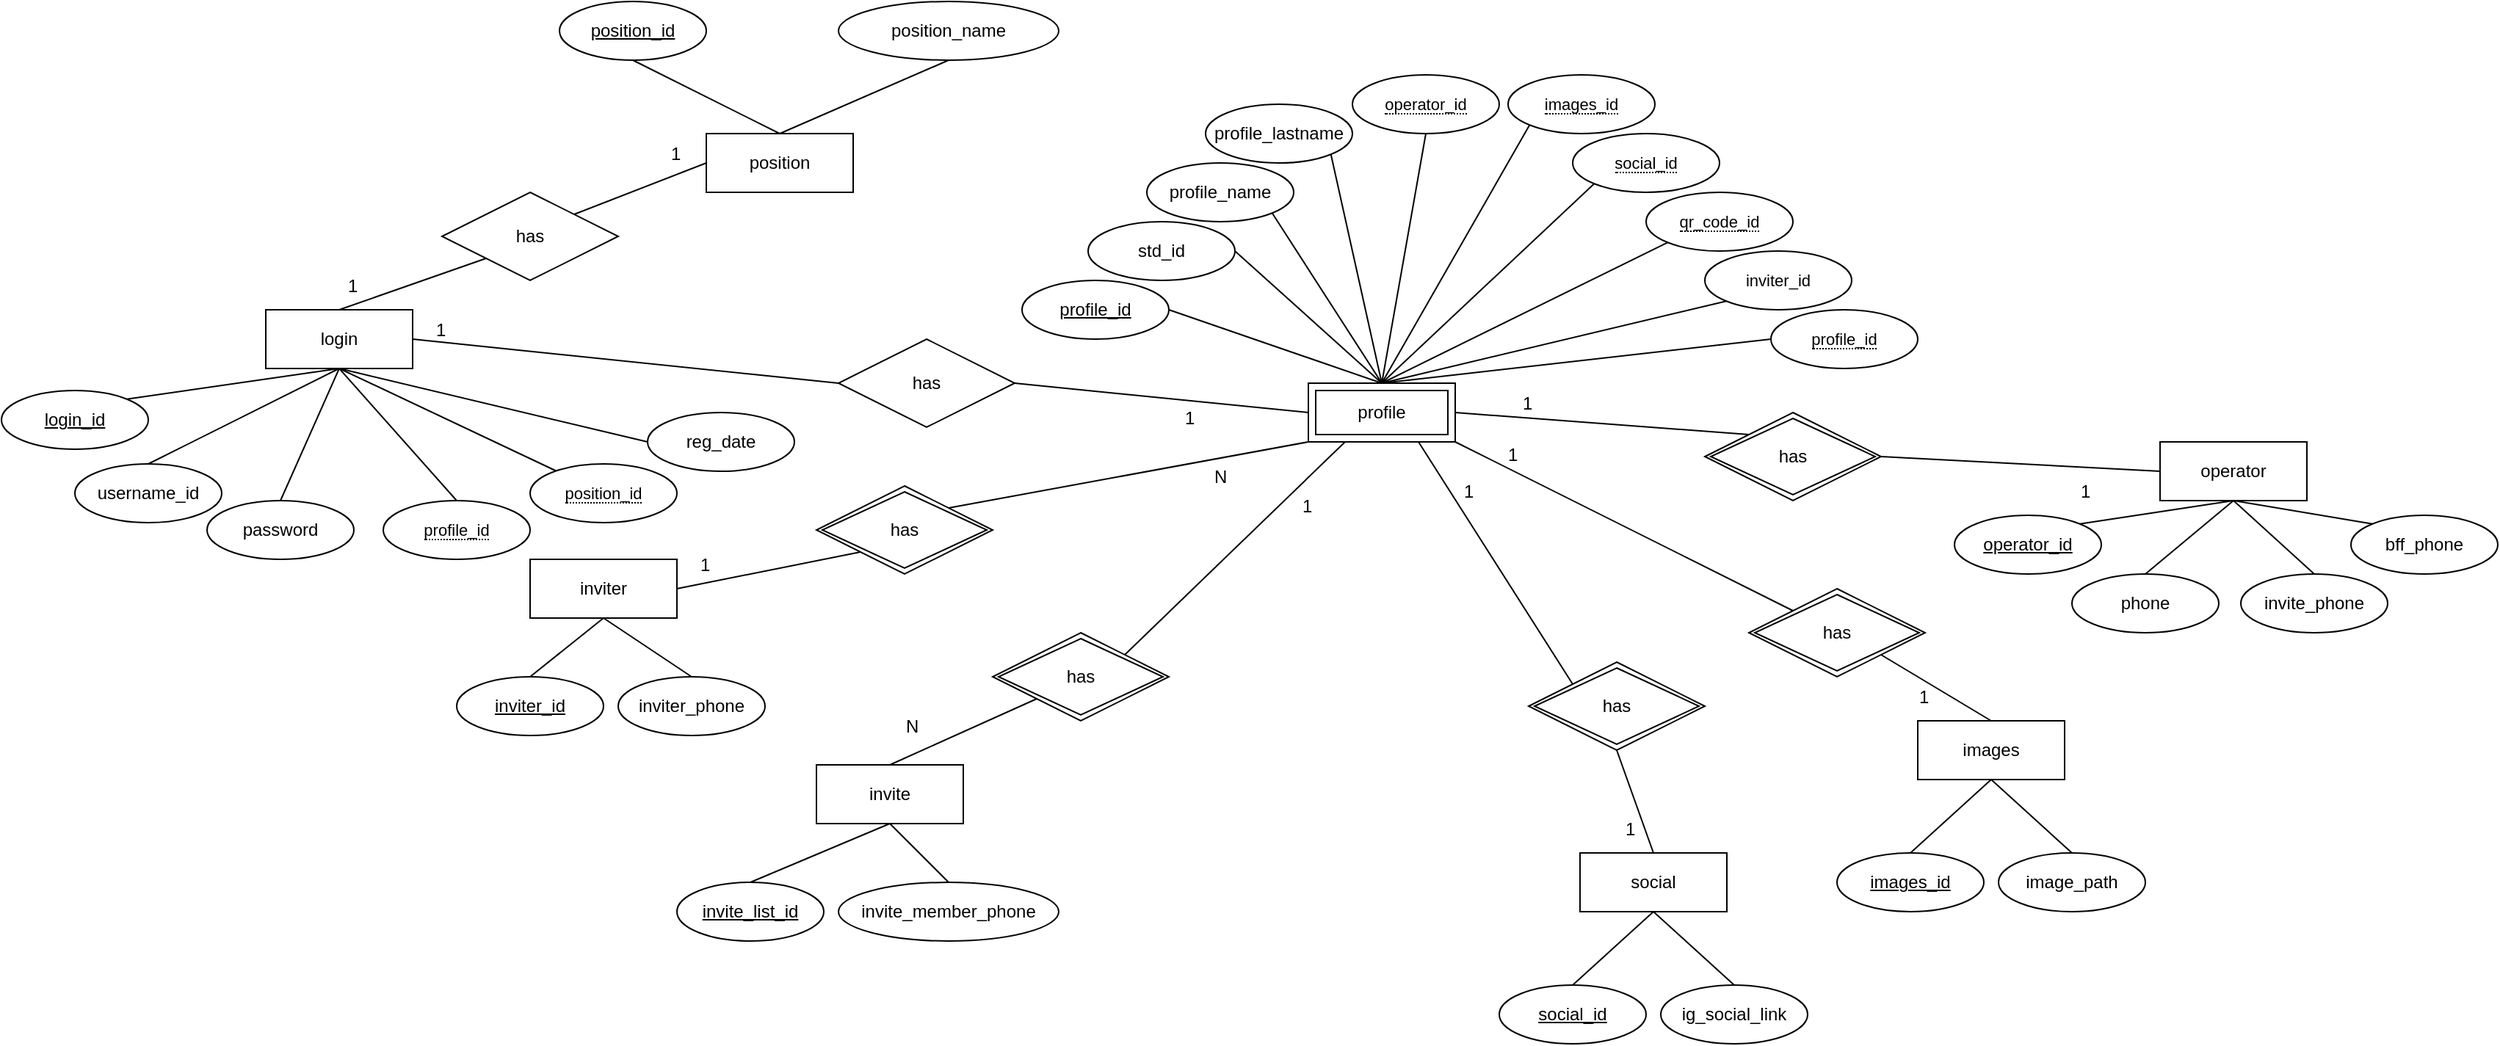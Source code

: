 <mxfile version="20.2.3" type="device"><diagram id="R2lEEEUBdFMjLlhIrx00" name="Page-1"><mxGraphModel dx="2774" dy="1344" grid="1" gridSize="10" guides="1" tooltips="1" connect="1" arrows="1" fold="1" page="1" pageScale="1" pageWidth="850" pageHeight="1100" math="0" shadow="0" extFonts="Permanent Marker^https://fonts.googleapis.com/css?family=Permanent+Marker"><root><mxCell id="0"/><mxCell id="1" parent="0"/><mxCell id="F7d2300VwOSCSsmqSVkh-112" style="edgeStyle=none;shape=connector;rounded=0;orthogonalLoop=1;jettySize=auto;html=1;exitX=0.5;exitY=0;exitDx=0;exitDy=0;entryX=1;entryY=1;entryDx=0;entryDy=0;labelBackgroundColor=default;fontFamily=Helvetica;fontSize=11;fontColor=default;startArrow=none;startFill=0;endArrow=none;endFill=0;strokeColor=default;" parent="1" source="F7d2300VwOSCSsmqSVkh-2" target="F7d2300VwOSCSsmqSVkh-100" edge="1"><mxGeometry relative="1" as="geometry"/></mxCell><mxCell id="F7d2300VwOSCSsmqSVkh-2" value="profile" style="shape=ext;margin=3;double=1;whiteSpace=wrap;html=1;align=center;" parent="1" vertex="1"><mxGeometry x="810" y="310" width="100" height="40" as="geometry"/></mxCell><mxCell id="F7d2300VwOSCSsmqSVkh-3" value="login" style="whiteSpace=wrap;html=1;align=center;" parent="1" vertex="1"><mxGeometry x="100" y="260" width="100" height="40" as="geometry"/></mxCell><mxCell id="F7d2300VwOSCSsmqSVkh-4" value="operator" style="whiteSpace=wrap;html=1;align=center;" parent="1" vertex="1"><mxGeometry x="1390" y="350" width="100" height="40" as="geometry"/></mxCell><mxCell id="F7d2300VwOSCSsmqSVkh-56" style="edgeStyle=none;shape=connector;rounded=0;orthogonalLoop=1;jettySize=auto;html=1;exitX=0.5;exitY=1;exitDx=0;exitDy=0;entryX=0.5;entryY=0;entryDx=0;entryDy=0;labelBackgroundColor=default;fontFamily=Helvetica;fontSize=11;fontColor=default;startArrow=none;startFill=0;endArrow=none;endFill=0;strokeColor=default;" parent="1" source="F7d2300VwOSCSsmqSVkh-5" target="F7d2300VwOSCSsmqSVkh-54" edge="1"><mxGeometry relative="1" as="geometry"/></mxCell><mxCell id="F7d2300VwOSCSsmqSVkh-57" style="edgeStyle=none;shape=connector;rounded=0;orthogonalLoop=1;jettySize=auto;html=1;exitX=0.5;exitY=1;exitDx=0;exitDy=0;entryX=0.5;entryY=0;entryDx=0;entryDy=0;labelBackgroundColor=default;fontFamily=Helvetica;fontSize=11;fontColor=default;startArrow=none;startFill=0;endArrow=none;endFill=0;strokeColor=default;" parent="1" source="F7d2300VwOSCSsmqSVkh-5" target="F7d2300VwOSCSsmqSVkh-55" edge="1"><mxGeometry relative="1" as="geometry"/></mxCell><mxCell id="F7d2300VwOSCSsmqSVkh-5" value="images" style="whiteSpace=wrap;html=1;align=center;" parent="1" vertex="1"><mxGeometry x="1225" y="540" width="100" height="40" as="geometry"/></mxCell><mxCell id="F7d2300VwOSCSsmqSVkh-52" style="edgeStyle=none;shape=connector;rounded=0;orthogonalLoop=1;jettySize=auto;html=1;exitX=0.5;exitY=1;exitDx=0;exitDy=0;entryX=0.5;entryY=0;entryDx=0;entryDy=0;labelBackgroundColor=default;fontFamily=Helvetica;fontSize=11;fontColor=default;startArrow=none;startFill=0;endArrow=none;endFill=0;strokeColor=default;" parent="1" source="F7d2300VwOSCSsmqSVkh-6" target="F7d2300VwOSCSsmqSVkh-50" edge="1"><mxGeometry relative="1" as="geometry"/></mxCell><mxCell id="F7d2300VwOSCSsmqSVkh-53" style="edgeStyle=none;shape=connector;rounded=0;orthogonalLoop=1;jettySize=auto;html=1;exitX=0.5;exitY=1;exitDx=0;exitDy=0;entryX=0.5;entryY=0;entryDx=0;entryDy=0;labelBackgroundColor=default;fontFamily=Helvetica;fontSize=11;fontColor=default;startArrow=none;startFill=0;endArrow=none;endFill=0;strokeColor=default;" parent="1" source="F7d2300VwOSCSsmqSVkh-6" target="F7d2300VwOSCSsmqSVkh-51" edge="1"><mxGeometry relative="1" as="geometry"/></mxCell><mxCell id="F7d2300VwOSCSsmqSVkh-6" value="social" style="whiteSpace=wrap;html=1;align=center;" parent="1" vertex="1"><mxGeometry x="995" y="630" width="100" height="40" as="geometry"/></mxCell><mxCell id="F7d2300VwOSCSsmqSVkh-44" style="edgeStyle=none;shape=connector;rounded=0;orthogonalLoop=1;jettySize=auto;html=1;exitX=0.5;exitY=1;exitDx=0;exitDy=0;entryX=0.5;entryY=0;entryDx=0;entryDy=0;labelBackgroundColor=default;fontFamily=Helvetica;fontSize=11;fontColor=default;startArrow=none;startFill=0;endArrow=none;endFill=0;strokeColor=default;" parent="1" source="F7d2300VwOSCSsmqSVkh-8" target="F7d2300VwOSCSsmqSVkh-37" edge="1"><mxGeometry relative="1" as="geometry"/></mxCell><mxCell id="F7d2300VwOSCSsmqSVkh-45" style="edgeStyle=none;shape=connector;rounded=0;orthogonalLoop=1;jettySize=auto;html=1;exitX=0.5;exitY=1;exitDx=0;exitDy=0;entryX=0.5;entryY=0;entryDx=0;entryDy=0;labelBackgroundColor=default;fontFamily=Helvetica;fontSize=11;fontColor=default;startArrow=none;startFill=0;endArrow=none;endFill=0;strokeColor=default;" parent="1" source="F7d2300VwOSCSsmqSVkh-8" target="F7d2300VwOSCSsmqSVkh-38" edge="1"><mxGeometry relative="1" as="geometry"/></mxCell><mxCell id="F7d2300VwOSCSsmqSVkh-8" value="invite" style="whiteSpace=wrap;html=1;align=center;" parent="1" vertex="1"><mxGeometry x="475" y="570" width="100" height="40" as="geometry"/></mxCell><mxCell id="F7d2300VwOSCSsmqSVkh-39" style="edgeStyle=none;rounded=0;orthogonalLoop=1;jettySize=auto;html=1;exitX=0.5;exitY=1;exitDx=0;exitDy=0;entryX=0.5;entryY=0;entryDx=0;entryDy=0;startArrow=none;startFill=0;endArrow=none;endFill=0;" parent="1" source="F7d2300VwOSCSsmqSVkh-9" target="F7d2300VwOSCSsmqSVkh-35" edge="1"><mxGeometry relative="1" as="geometry"/></mxCell><mxCell id="F7d2300VwOSCSsmqSVkh-40" style="edgeStyle=none;shape=connector;rounded=0;orthogonalLoop=1;jettySize=auto;html=1;exitX=0.5;exitY=1;exitDx=0;exitDy=0;entryX=0.5;entryY=0;entryDx=0;entryDy=0;labelBackgroundColor=default;fontFamily=Helvetica;fontSize=11;fontColor=default;startArrow=none;startFill=0;endArrow=none;endFill=0;strokeColor=default;" parent="1" source="F7d2300VwOSCSsmqSVkh-9" target="F7d2300VwOSCSsmqSVkh-36" edge="1"><mxGeometry relative="1" as="geometry"/></mxCell><mxCell id="F7d2300VwOSCSsmqSVkh-9" value="inviter" style="whiteSpace=wrap;html=1;align=center;" parent="1" vertex="1"><mxGeometry x="280" y="430" width="100" height="40" as="geometry"/></mxCell><mxCell id="F7d2300VwOSCSsmqSVkh-69" style="edgeStyle=none;shape=connector;rounded=0;orthogonalLoop=1;jettySize=auto;html=1;exitX=0;exitY=0;exitDx=0;exitDy=0;entryX=0.75;entryY=1;entryDx=0;entryDy=0;labelBackgroundColor=default;fontFamily=Helvetica;fontSize=11;fontColor=default;startArrow=none;startFill=0;endArrow=none;endFill=0;strokeColor=default;" parent="1" source="F7d2300VwOSCSsmqSVkh-10" target="F7d2300VwOSCSsmqSVkh-2" edge="1"><mxGeometry relative="1" as="geometry"/></mxCell><mxCell id="F7d2300VwOSCSsmqSVkh-76" style="edgeStyle=none;shape=connector;rounded=0;orthogonalLoop=1;jettySize=auto;html=1;exitX=0.5;exitY=1;exitDx=0;exitDy=0;entryX=0.5;entryY=0;entryDx=0;entryDy=0;labelBackgroundColor=default;fontFamily=Helvetica;fontSize=11;fontColor=default;startArrow=none;startFill=0;endArrow=none;endFill=0;strokeColor=default;" parent="1" source="F7d2300VwOSCSsmqSVkh-10" target="F7d2300VwOSCSsmqSVkh-6" edge="1"><mxGeometry relative="1" as="geometry"/></mxCell><mxCell id="F7d2300VwOSCSsmqSVkh-10" value="has" style="shape=rhombus;double=1;perimeter=rhombusPerimeter;whiteSpace=wrap;html=1;align=center;" parent="1" vertex="1"><mxGeometry x="960" y="500" width="120" height="60" as="geometry"/></mxCell><mxCell id="F7d2300VwOSCSsmqSVkh-11" value="has" style="shape=rhombus;perimeter=rhombusPerimeter;whiteSpace=wrap;html=1;align=center;" parent="1" vertex="1"><mxGeometry x="490" y="280" width="120" height="60" as="geometry"/></mxCell><mxCell id="F7d2300VwOSCSsmqSVkh-15" value="" style="endArrow=none;html=1;rounded=0;exitX=1;exitY=0.5;exitDx=0;exitDy=0;entryX=0;entryY=0.5;entryDx=0;entryDy=0;" parent="1" source="F7d2300VwOSCSsmqSVkh-3" target="F7d2300VwOSCSsmqSVkh-11" edge="1"><mxGeometry relative="1" as="geometry"><mxPoint x="410" y="350" as="sourcePoint"/><mxPoint x="570" y="350" as="targetPoint"/></mxGeometry></mxCell><mxCell id="F7d2300VwOSCSsmqSVkh-16" value="" style="endArrow=none;html=1;rounded=0;exitX=1;exitY=0.5;exitDx=0;exitDy=0;entryX=0;entryY=0.5;entryDx=0;entryDy=0;" parent="1" source="F7d2300VwOSCSsmqSVkh-11" target="F7d2300VwOSCSsmqSVkh-2" edge="1"><mxGeometry relative="1" as="geometry"><mxPoint x="150" y="380" as="sourcePoint"/><mxPoint x="230" y="380" as="targetPoint"/></mxGeometry></mxCell><mxCell id="F7d2300VwOSCSsmqSVkh-71" style="edgeStyle=none;shape=connector;rounded=0;orthogonalLoop=1;jettySize=auto;html=1;exitX=0;exitY=0;exitDx=0;exitDy=0;labelBackgroundColor=default;fontFamily=Helvetica;fontSize=11;fontColor=default;startArrow=none;startFill=0;endArrow=none;endFill=0;strokeColor=default;" parent="1" source="F7d2300VwOSCSsmqSVkh-20" edge="1"><mxGeometry relative="1" as="geometry"><mxPoint x="910" y="330" as="targetPoint"/></mxGeometry></mxCell><mxCell id="F7d2300VwOSCSsmqSVkh-78" style="edgeStyle=none;shape=connector;rounded=0;orthogonalLoop=1;jettySize=auto;html=1;exitX=1;exitY=0.5;exitDx=0;exitDy=0;entryX=0;entryY=0.5;entryDx=0;entryDy=0;labelBackgroundColor=default;fontFamily=Helvetica;fontSize=11;fontColor=default;startArrow=none;startFill=0;endArrow=none;endFill=0;strokeColor=default;" parent="1" source="F7d2300VwOSCSsmqSVkh-20" target="F7d2300VwOSCSsmqSVkh-4" edge="1"><mxGeometry relative="1" as="geometry"/></mxCell><mxCell id="F7d2300VwOSCSsmqSVkh-20" value="has" style="shape=rhombus;double=1;perimeter=rhombusPerimeter;whiteSpace=wrap;html=1;align=center;" parent="1" vertex="1"><mxGeometry x="1080" y="330" width="120" height="60" as="geometry"/></mxCell><mxCell id="F7d2300VwOSCSsmqSVkh-66" style="edgeStyle=none;shape=connector;rounded=0;orthogonalLoop=1;jettySize=auto;html=1;exitX=1;exitY=0;exitDx=0;exitDy=0;entryX=0;entryY=1;entryDx=0;entryDy=0;labelBackgroundColor=default;fontFamily=Helvetica;fontSize=11;fontColor=default;startArrow=none;startFill=0;endArrow=none;endFill=0;strokeColor=default;" parent="1" source="F7d2300VwOSCSsmqSVkh-26" target="F7d2300VwOSCSsmqSVkh-2" edge="1"><mxGeometry relative="1" as="geometry"/></mxCell><mxCell id="F7d2300VwOSCSsmqSVkh-73" style="edgeStyle=none;shape=connector;rounded=0;orthogonalLoop=1;jettySize=auto;html=1;exitX=0;exitY=1;exitDx=0;exitDy=0;entryX=1;entryY=0.5;entryDx=0;entryDy=0;labelBackgroundColor=default;fontFamily=Helvetica;fontSize=11;fontColor=default;startArrow=none;startFill=0;endArrow=none;endFill=0;strokeColor=default;" parent="1" source="F7d2300VwOSCSsmqSVkh-26" target="F7d2300VwOSCSsmqSVkh-9" edge="1"><mxGeometry relative="1" as="geometry"/></mxCell><mxCell id="F7d2300VwOSCSsmqSVkh-26" value="has" style="shape=rhombus;double=1;perimeter=rhombusPerimeter;whiteSpace=wrap;html=1;align=center;" parent="1" vertex="1"><mxGeometry x="475" y="380" width="120" height="60" as="geometry"/></mxCell><mxCell id="F7d2300VwOSCSsmqSVkh-70" style="edgeStyle=none;shape=connector;rounded=0;orthogonalLoop=1;jettySize=auto;html=1;exitX=0;exitY=0;exitDx=0;exitDy=0;entryX=1;entryY=1;entryDx=0;entryDy=0;labelBackgroundColor=default;fontFamily=Helvetica;fontSize=11;fontColor=default;startArrow=none;startFill=0;endArrow=none;endFill=0;strokeColor=default;" parent="1" source="F7d2300VwOSCSsmqSVkh-29" target="F7d2300VwOSCSsmqSVkh-2" edge="1"><mxGeometry relative="1" as="geometry"/></mxCell><mxCell id="F7d2300VwOSCSsmqSVkh-77" style="edgeStyle=none;shape=connector;rounded=0;orthogonalLoop=1;jettySize=auto;html=1;exitX=1;exitY=1;exitDx=0;exitDy=0;entryX=0.5;entryY=0;entryDx=0;entryDy=0;labelBackgroundColor=default;fontFamily=Helvetica;fontSize=11;fontColor=default;startArrow=none;startFill=0;endArrow=none;endFill=0;strokeColor=default;" parent="1" source="F7d2300VwOSCSsmqSVkh-29" target="F7d2300VwOSCSsmqSVkh-5" edge="1"><mxGeometry relative="1" as="geometry"/></mxCell><mxCell id="F7d2300VwOSCSsmqSVkh-29" value="has" style="shape=rhombus;double=1;perimeter=rhombusPerimeter;whiteSpace=wrap;html=1;align=center;" parent="1" vertex="1"><mxGeometry x="1110" y="450" width="120" height="60" as="geometry"/></mxCell><mxCell id="F7d2300VwOSCSsmqSVkh-67" style="edgeStyle=none;shape=connector;rounded=0;orthogonalLoop=1;jettySize=auto;html=1;exitX=1;exitY=0;exitDx=0;exitDy=0;entryX=0.25;entryY=1;entryDx=0;entryDy=0;labelBackgroundColor=default;fontFamily=Helvetica;fontSize=11;fontColor=default;startArrow=none;startFill=0;endArrow=none;endFill=0;strokeColor=default;" parent="1" source="F7d2300VwOSCSsmqSVkh-32" target="F7d2300VwOSCSsmqSVkh-2" edge="1"><mxGeometry relative="1" as="geometry"/></mxCell><mxCell id="F7d2300VwOSCSsmqSVkh-74" style="edgeStyle=none;shape=connector;rounded=0;orthogonalLoop=1;jettySize=auto;html=1;exitX=0;exitY=1;exitDx=0;exitDy=0;entryX=0.5;entryY=0;entryDx=0;entryDy=0;labelBackgroundColor=default;fontFamily=Helvetica;fontSize=11;fontColor=default;startArrow=none;startFill=0;endArrow=none;endFill=0;strokeColor=default;" parent="1" source="F7d2300VwOSCSsmqSVkh-32" target="F7d2300VwOSCSsmqSVkh-8" edge="1"><mxGeometry relative="1" as="geometry"/></mxCell><mxCell id="F7d2300VwOSCSsmqSVkh-32" value="has" style="shape=rhombus;double=1;perimeter=rhombusPerimeter;whiteSpace=wrap;html=1;align=center;" parent="1" vertex="1"><mxGeometry x="595" y="480" width="120" height="60" as="geometry"/></mxCell><mxCell id="F7d2300VwOSCSsmqSVkh-35" value="inviter_id" style="ellipse;whiteSpace=wrap;html=1;align=center;fontStyle=4;" parent="1" vertex="1"><mxGeometry x="230" y="510" width="100" height="40" as="geometry"/></mxCell><mxCell id="F7d2300VwOSCSsmqSVkh-36" value="inviter_phone" style="ellipse;whiteSpace=wrap;html=1;align=center;" parent="1" vertex="1"><mxGeometry x="340" y="510" width="100" height="40" as="geometry"/></mxCell><mxCell id="F7d2300VwOSCSsmqSVkh-37" value="invite_list_id" style="ellipse;whiteSpace=wrap;html=1;align=center;fontStyle=4;" parent="1" vertex="1"><mxGeometry x="380" y="650" width="100" height="40" as="geometry"/></mxCell><mxCell id="F7d2300VwOSCSsmqSVkh-38" value="invite_member_phone" style="ellipse;whiteSpace=wrap;html=1;align=center;" parent="1" vertex="1"><mxGeometry x="490" y="650" width="150" height="40" as="geometry"/></mxCell><mxCell id="F7d2300VwOSCSsmqSVkh-50" value="social_id" style="ellipse;whiteSpace=wrap;html=1;align=center;fontStyle=4;" parent="1" vertex="1"><mxGeometry x="940" y="720" width="100" height="40" as="geometry"/></mxCell><mxCell id="F7d2300VwOSCSsmqSVkh-51" value="ig_social_link" style="ellipse;whiteSpace=wrap;html=1;align=center;" parent="1" vertex="1"><mxGeometry x="1050" y="720" width="100" height="40" as="geometry"/></mxCell><mxCell id="F7d2300VwOSCSsmqSVkh-54" value="images_id" style="ellipse;whiteSpace=wrap;html=1;align=center;fontStyle=4;" parent="1" vertex="1"><mxGeometry x="1170" y="630" width="100" height="40" as="geometry"/></mxCell><mxCell id="F7d2300VwOSCSsmqSVkh-55" value="image_path" style="ellipse;whiteSpace=wrap;html=1;align=center;" parent="1" vertex="1"><mxGeometry x="1280" y="630" width="100" height="40" as="geometry"/></mxCell><mxCell id="F7d2300VwOSCSsmqSVkh-62" style="edgeStyle=none;shape=connector;rounded=0;orthogonalLoop=1;jettySize=auto;html=1;exitX=1;exitY=0;exitDx=0;exitDy=0;entryX=0.5;entryY=1;entryDx=0;entryDy=0;labelBackgroundColor=default;fontFamily=Helvetica;fontSize=11;fontColor=default;startArrow=none;startFill=0;endArrow=none;endFill=0;strokeColor=default;" parent="1" source="F7d2300VwOSCSsmqSVkh-58" target="F7d2300VwOSCSsmqSVkh-4" edge="1"><mxGeometry relative="1" as="geometry"/></mxCell><mxCell id="F7d2300VwOSCSsmqSVkh-58" value="operator_id" style="ellipse;whiteSpace=wrap;html=1;align=center;fontStyle=4;" parent="1" vertex="1"><mxGeometry x="1250" y="400" width="100" height="40" as="geometry"/></mxCell><mxCell id="F7d2300VwOSCSsmqSVkh-63" style="edgeStyle=none;shape=connector;rounded=0;orthogonalLoop=1;jettySize=auto;html=1;exitX=0.5;exitY=0;exitDx=0;exitDy=0;labelBackgroundColor=default;fontFamily=Helvetica;fontSize=11;fontColor=default;startArrow=none;startFill=0;endArrow=none;endFill=0;strokeColor=default;" parent="1" source="F7d2300VwOSCSsmqSVkh-59" edge="1"><mxGeometry relative="1" as="geometry"><mxPoint x="1440" y="390" as="targetPoint"/></mxGeometry></mxCell><mxCell id="F7d2300VwOSCSsmqSVkh-59" value="phone" style="ellipse;whiteSpace=wrap;html=1;align=center;" parent="1" vertex="1"><mxGeometry x="1330" y="440" width="100" height="40" as="geometry"/></mxCell><mxCell id="F7d2300VwOSCSsmqSVkh-64" style="edgeStyle=none;shape=connector;rounded=0;orthogonalLoop=1;jettySize=auto;html=1;exitX=0.5;exitY=0;exitDx=0;exitDy=0;labelBackgroundColor=default;fontFamily=Helvetica;fontSize=11;fontColor=default;startArrow=none;startFill=0;endArrow=none;endFill=0;strokeColor=default;" parent="1" source="F7d2300VwOSCSsmqSVkh-60" edge="1"><mxGeometry relative="1" as="geometry"><mxPoint x="1440" y="390" as="targetPoint"/></mxGeometry></mxCell><mxCell id="F7d2300VwOSCSsmqSVkh-60" value="invite_phone" style="ellipse;whiteSpace=wrap;html=1;align=center;" parent="1" vertex="1"><mxGeometry x="1445" y="440" width="100" height="40" as="geometry"/></mxCell><mxCell id="F7d2300VwOSCSsmqSVkh-65" style="edgeStyle=none;shape=connector;rounded=0;orthogonalLoop=1;jettySize=auto;html=1;exitX=0;exitY=0;exitDx=0;exitDy=0;labelBackgroundColor=default;fontFamily=Helvetica;fontSize=11;fontColor=default;startArrow=none;startFill=0;endArrow=none;endFill=0;strokeColor=default;" parent="1" source="F7d2300VwOSCSsmqSVkh-61" edge="1"><mxGeometry relative="1" as="geometry"><mxPoint x="1440" y="390" as="targetPoint"/></mxGeometry></mxCell><mxCell id="F7d2300VwOSCSsmqSVkh-61" value="bff_phone" style="ellipse;whiteSpace=wrap;html=1;align=center;" parent="1" vertex="1"><mxGeometry x="1520" y="400" width="100" height="40" as="geometry"/></mxCell><mxCell id="F7d2300VwOSCSsmqSVkh-87" style="edgeStyle=none;shape=connector;rounded=0;orthogonalLoop=1;jettySize=auto;html=1;exitX=1;exitY=0;exitDx=0;exitDy=0;entryX=0.5;entryY=1;entryDx=0;entryDy=0;labelBackgroundColor=default;fontFamily=Helvetica;fontSize=11;fontColor=default;startArrow=none;startFill=0;endArrow=none;endFill=0;strokeColor=default;" parent="1" source="F7d2300VwOSCSsmqSVkh-88" target="F7d2300VwOSCSsmqSVkh-3" edge="1"><mxGeometry relative="1" as="geometry"><mxPoint x="140" y="310" as="targetPoint"/></mxGeometry></mxCell><mxCell id="F7d2300VwOSCSsmqSVkh-88" value="login_id" style="ellipse;whiteSpace=wrap;html=1;align=center;fontStyle=4;" parent="1" vertex="1"><mxGeometry x="-80" y="315" width="100" height="40" as="geometry"/></mxCell><mxCell id="F7d2300VwOSCSsmqSVkh-89" style="edgeStyle=none;shape=connector;rounded=0;orthogonalLoop=1;jettySize=auto;html=1;exitX=0.5;exitY=0;exitDx=0;exitDy=0;labelBackgroundColor=default;fontFamily=Helvetica;fontSize=11;fontColor=default;startArrow=none;startFill=0;endArrow=none;endFill=0;strokeColor=default;entryX=0.5;entryY=1;entryDx=0;entryDy=0;" parent="1" source="F7d2300VwOSCSsmqSVkh-90" target="F7d2300VwOSCSsmqSVkh-3" edge="1"><mxGeometry relative="1" as="geometry"><mxPoint x="140" y="310" as="targetPoint"/></mxGeometry></mxCell><mxCell id="F7d2300VwOSCSsmqSVkh-90" value="username_id" style="ellipse;whiteSpace=wrap;html=1;align=center;" parent="1" vertex="1"><mxGeometry x="-30" y="365" width="100" height="40" as="geometry"/></mxCell><mxCell id="F7d2300VwOSCSsmqSVkh-91" style="edgeStyle=none;shape=connector;rounded=0;orthogonalLoop=1;jettySize=auto;html=1;exitX=0.5;exitY=0;exitDx=0;exitDy=0;labelBackgroundColor=default;fontFamily=Helvetica;fontSize=11;fontColor=default;startArrow=none;startFill=0;endArrow=none;endFill=0;strokeColor=default;entryX=0.5;entryY=1;entryDx=0;entryDy=0;" parent="1" source="F7d2300VwOSCSsmqSVkh-92" target="F7d2300VwOSCSsmqSVkh-3" edge="1"><mxGeometry relative="1" as="geometry"><mxPoint x="140" y="310" as="targetPoint"/></mxGeometry></mxCell><mxCell id="F7d2300VwOSCSsmqSVkh-92" value="password" style="ellipse;whiteSpace=wrap;html=1;align=center;" parent="1" vertex="1"><mxGeometry x="60" y="390" width="100" height="40" as="geometry"/></mxCell><mxCell id="F7d2300VwOSCSsmqSVkh-93" style="edgeStyle=none;shape=connector;rounded=0;orthogonalLoop=1;jettySize=auto;html=1;exitX=0.5;exitY=0;exitDx=0;exitDy=0;labelBackgroundColor=default;fontFamily=Helvetica;fontSize=11;fontColor=default;startArrow=none;startFill=0;endArrow=none;endFill=0;strokeColor=default;entryX=0.5;entryY=1;entryDx=0;entryDy=0;" parent="1" source="F7d2300VwOSCSsmqSVkh-96" target="F7d2300VwOSCSsmqSVkh-3" edge="1"><mxGeometry relative="1" as="geometry"><mxPoint x="140" y="310" as="targetPoint"/><mxPoint x="239.645" y="345.858" as="sourcePoint"/></mxGeometry></mxCell><mxCell id="F7d2300VwOSCSsmqSVkh-96" value="&lt;span style=&quot;border-bottom: 1px dotted&quot;&gt;profile_id&lt;/span&gt;" style="ellipse;whiteSpace=wrap;html=1;align=center;fontFamily=Helvetica;fontSize=11;fontColor=default;" parent="1" vertex="1"><mxGeometry x="180" y="390" width="100" height="40" as="geometry"/></mxCell><mxCell id="F7d2300VwOSCSsmqSVkh-113" style="edgeStyle=none;shape=connector;rounded=0;orthogonalLoop=1;jettySize=auto;html=1;exitX=1;exitY=0.5;exitDx=0;exitDy=0;entryX=0.5;entryY=0;entryDx=0;entryDy=0;labelBackgroundColor=default;fontFamily=Helvetica;fontSize=11;fontColor=default;startArrow=none;startFill=0;endArrow=none;endFill=0;strokeColor=default;" parent="1" source="F7d2300VwOSCSsmqSVkh-98" target="F7d2300VwOSCSsmqSVkh-2" edge="1"><mxGeometry relative="1" as="geometry"/></mxCell><mxCell id="F7d2300VwOSCSsmqSVkh-98" value="profile_id" style="ellipse;whiteSpace=wrap;html=1;align=center;fontStyle=4;" parent="1" vertex="1"><mxGeometry x="615" y="240" width="100" height="40" as="geometry"/></mxCell><mxCell id="F7d2300VwOSCSsmqSVkh-114" style="edgeStyle=none;shape=connector;rounded=0;orthogonalLoop=1;jettySize=auto;html=1;exitX=1;exitY=0.5;exitDx=0;exitDy=0;entryX=0.5;entryY=0;entryDx=0;entryDy=0;labelBackgroundColor=default;fontFamily=Helvetica;fontSize=11;fontColor=default;startArrow=none;startFill=0;endArrow=none;endFill=0;strokeColor=default;" parent="1" source="F7d2300VwOSCSsmqSVkh-99" target="F7d2300VwOSCSsmqSVkh-2" edge="1"><mxGeometry relative="1" as="geometry"/></mxCell><mxCell id="F7d2300VwOSCSsmqSVkh-99" value="std_id" style="ellipse;whiteSpace=wrap;html=1;align=center;" parent="1" vertex="1"><mxGeometry x="660" y="200" width="100" height="40" as="geometry"/></mxCell><mxCell id="F7d2300VwOSCSsmqSVkh-100" value="profile_name" style="ellipse;whiteSpace=wrap;html=1;align=center;" parent="1" vertex="1"><mxGeometry x="700" y="160" width="100" height="40" as="geometry"/></mxCell><mxCell id="F7d2300VwOSCSsmqSVkh-115" style="edgeStyle=none;shape=connector;rounded=0;orthogonalLoop=1;jettySize=auto;html=1;exitX=1;exitY=1;exitDx=0;exitDy=0;labelBackgroundColor=default;fontFamily=Helvetica;fontSize=11;fontColor=default;startArrow=none;startFill=0;endArrow=none;endFill=0;strokeColor=default;" parent="1" source="F7d2300VwOSCSsmqSVkh-101" edge="1"><mxGeometry relative="1" as="geometry"><mxPoint x="860" y="310" as="targetPoint"/></mxGeometry></mxCell><mxCell id="F7d2300VwOSCSsmqSVkh-101" value="profile_lastname" style="ellipse;whiteSpace=wrap;html=1;align=center;" parent="1" vertex="1"><mxGeometry x="740" y="120" width="100" height="40" as="geometry"/></mxCell><mxCell id="F7d2300VwOSCSsmqSVkh-116" style="edgeStyle=none;shape=connector;rounded=0;orthogonalLoop=1;jettySize=auto;html=1;exitX=0.5;exitY=1;exitDx=0;exitDy=0;entryX=0.5;entryY=0;entryDx=0;entryDy=0;labelBackgroundColor=default;fontFamily=Helvetica;fontSize=11;fontColor=default;startArrow=none;startFill=0;endArrow=none;endFill=0;strokeColor=default;" parent="1" source="F7d2300VwOSCSsmqSVkh-104" target="F7d2300VwOSCSsmqSVkh-2" edge="1"><mxGeometry relative="1" as="geometry"/></mxCell><mxCell id="F7d2300VwOSCSsmqSVkh-104" value="&lt;span style=&quot;border-bottom: 1px dotted&quot;&gt;operator_id&lt;/span&gt;" style="ellipse;whiteSpace=wrap;html=1;align=center;fontFamily=Helvetica;fontSize=11;fontColor=default;" parent="1" vertex="1"><mxGeometry x="840" y="100" width="100" height="40" as="geometry"/></mxCell><mxCell id="F7d2300VwOSCSsmqSVkh-117" style="edgeStyle=none;shape=connector;rounded=0;orthogonalLoop=1;jettySize=auto;html=1;exitX=0;exitY=1;exitDx=0;exitDy=0;labelBackgroundColor=default;fontFamily=Helvetica;fontSize=11;fontColor=default;startArrow=none;startFill=0;endArrow=none;endFill=0;strokeColor=default;" parent="1" source="F7d2300VwOSCSsmqSVkh-105" edge="1"><mxGeometry relative="1" as="geometry"><mxPoint x="860" y="310" as="targetPoint"/></mxGeometry></mxCell><mxCell id="F7d2300VwOSCSsmqSVkh-105" value="&lt;span style=&quot;border-bottom: 1px dotted&quot;&gt;images_id&lt;/span&gt;" style="ellipse;whiteSpace=wrap;html=1;align=center;fontFamily=Helvetica;fontSize=11;fontColor=default;" parent="1" vertex="1"><mxGeometry x="946" y="100" width="100" height="40" as="geometry"/></mxCell><mxCell id="F7d2300VwOSCSsmqSVkh-118" style="edgeStyle=none;shape=connector;rounded=0;orthogonalLoop=1;jettySize=auto;html=1;exitX=0;exitY=1;exitDx=0;exitDy=0;entryX=0.5;entryY=0;entryDx=0;entryDy=0;labelBackgroundColor=default;fontFamily=Helvetica;fontSize=11;fontColor=default;startArrow=none;startFill=0;endArrow=none;endFill=0;strokeColor=default;" parent="1" source="F7d2300VwOSCSsmqSVkh-106" target="F7d2300VwOSCSsmqSVkh-2" edge="1"><mxGeometry relative="1" as="geometry"/></mxCell><mxCell id="F7d2300VwOSCSsmqSVkh-106" value="&lt;span style=&quot;border-bottom: 1px dotted&quot;&gt;social_id&lt;/span&gt;" style="ellipse;whiteSpace=wrap;html=1;align=center;fontFamily=Helvetica;fontSize=11;fontColor=default;" parent="1" vertex="1"><mxGeometry x="990" y="140" width="100" height="40" as="geometry"/></mxCell><mxCell id="F7d2300VwOSCSsmqSVkh-119" style="edgeStyle=none;shape=connector;rounded=0;orthogonalLoop=1;jettySize=auto;html=1;exitX=0;exitY=1;exitDx=0;exitDy=0;entryX=0.5;entryY=0;entryDx=0;entryDy=0;labelBackgroundColor=default;fontFamily=Helvetica;fontSize=11;fontColor=default;startArrow=none;startFill=0;endArrow=none;endFill=0;strokeColor=default;" parent="1" source="F7d2300VwOSCSsmqSVkh-107" target="F7d2300VwOSCSsmqSVkh-2" edge="1"><mxGeometry relative="1" as="geometry"/></mxCell><mxCell id="F7d2300VwOSCSsmqSVkh-107" value="&lt;span style=&quot;border-bottom: 1px dotted&quot;&gt;qr_code_id&lt;/span&gt;" style="ellipse;whiteSpace=wrap;html=1;align=center;fontFamily=Helvetica;fontSize=11;fontColor=default;" parent="1" vertex="1"><mxGeometry x="1040" y="180" width="100" height="40" as="geometry"/></mxCell><mxCell id="F7d2300VwOSCSsmqSVkh-120" style="edgeStyle=none;shape=connector;rounded=0;orthogonalLoop=1;jettySize=auto;html=1;exitX=0;exitY=1;exitDx=0;exitDy=0;entryX=0.5;entryY=0;entryDx=0;entryDy=0;labelBackgroundColor=default;fontFamily=Helvetica;fontSize=11;fontColor=default;startArrow=none;startFill=0;endArrow=none;endFill=0;strokeColor=default;" parent="1" source="F7d2300VwOSCSsmqSVkh-108" target="F7d2300VwOSCSsmqSVkh-2" edge="1"><mxGeometry relative="1" as="geometry"/></mxCell><mxCell id="F7d2300VwOSCSsmqSVkh-108" value="inviter_id" style="ellipse;whiteSpace=wrap;html=1;align=center;fontFamily=Helvetica;fontSize=11;fontColor=default;" parent="1" vertex="1"><mxGeometry x="1080" y="220" width="100" height="40" as="geometry"/></mxCell><mxCell id="F7d2300VwOSCSsmqSVkh-121" style="edgeStyle=none;shape=connector;rounded=0;orthogonalLoop=1;jettySize=auto;html=1;exitX=0;exitY=0.5;exitDx=0;exitDy=0;labelBackgroundColor=default;fontFamily=Helvetica;fontSize=11;fontColor=default;startArrow=none;startFill=0;endArrow=none;endFill=0;strokeColor=default;" parent="1" source="F7d2300VwOSCSsmqSVkh-109" edge="1"><mxGeometry relative="1" as="geometry"><mxPoint x="860" y="310" as="targetPoint"/></mxGeometry></mxCell><mxCell id="F7d2300VwOSCSsmqSVkh-109" value="&lt;span style=&quot;border-bottom: 1px dotted&quot;&gt;profile_id&lt;/span&gt;" style="ellipse;whiteSpace=wrap;html=1;align=center;fontFamily=Helvetica;fontSize=11;fontColor=default;" parent="1" vertex="1"><mxGeometry x="1125" y="260" width="100" height="40" as="geometry"/></mxCell><mxCell id="F7d2300VwOSCSsmqSVkh-123" value="1" style="text;strokeColor=none;fillColor=none;spacingLeft=4;spacingRight=4;overflow=hidden;rotatable=0;points=[[0,0.5],[1,0.5]];portConstraint=eastwest;fontSize=12;fontFamily=Helvetica;fontColor=default;" parent="1" vertex="1"><mxGeometry x="720" y="320" width="40" height="30" as="geometry"/></mxCell><mxCell id="F7d2300VwOSCSsmqSVkh-124" value="N" style="text;strokeColor=none;fillColor=none;spacingLeft=4;spacingRight=4;overflow=hidden;rotatable=0;points=[[0,0.5],[1,0.5]];portConstraint=eastwest;fontSize=12;fontFamily=Helvetica;fontColor=default;" parent="1" vertex="1"><mxGeometry x="530" y="530" width="40" height="30" as="geometry"/></mxCell><mxCell id="F7d2300VwOSCSsmqSVkh-125" value="1" style="text;strokeColor=none;fillColor=none;spacingLeft=4;spacingRight=4;overflow=hidden;rotatable=0;points=[[0,0.5],[1,0.5]];portConstraint=eastwest;fontSize=12;fontFamily=Helvetica;fontColor=default;" parent="1" vertex="1"><mxGeometry x="210" y="260" width="40" height="30" as="geometry"/></mxCell><mxCell id="F7d2300VwOSCSsmqSVkh-126" value="1" style="text;strokeColor=none;fillColor=none;spacingLeft=4;spacingRight=4;overflow=hidden;rotatable=0;points=[[0,0.5],[1,0.5]];portConstraint=eastwest;fontSize=12;fontFamily=Helvetica;fontColor=default;" parent="1" vertex="1"><mxGeometry x="950" y="310" width="40" height="30" as="geometry"/></mxCell><mxCell id="F7d2300VwOSCSsmqSVkh-127" value="1" style="text;strokeColor=none;fillColor=none;spacingLeft=4;spacingRight=4;overflow=hidden;rotatable=0;points=[[0,0.5],[1,0.5]];portConstraint=eastwest;fontSize=12;fontFamily=Helvetica;fontColor=default;" parent="1" vertex="1"><mxGeometry x="1330" y="370" width="40" height="30" as="geometry"/></mxCell><mxCell id="F7d2300VwOSCSsmqSVkh-128" value="1" style="text;strokeColor=none;fillColor=none;spacingLeft=4;spacingRight=4;overflow=hidden;rotatable=0;points=[[0,0.5],[1,0.5]];portConstraint=eastwest;fontSize=12;fontFamily=Helvetica;fontColor=default;" parent="1" vertex="1"><mxGeometry x="940" y="345" width="40" height="30" as="geometry"/></mxCell><mxCell id="F7d2300VwOSCSsmqSVkh-129" value="1" style="text;strokeColor=none;fillColor=none;spacingLeft=4;spacingRight=4;overflow=hidden;rotatable=0;points=[[0,0.5],[1,0.5]];portConstraint=eastwest;fontSize=12;fontFamily=Helvetica;fontColor=default;" parent="1" vertex="1"><mxGeometry x="1220" y="510" width="40" height="30" as="geometry"/></mxCell><mxCell id="F7d2300VwOSCSsmqSVkh-130" value="1" style="text;strokeColor=none;fillColor=none;spacingLeft=4;spacingRight=4;overflow=hidden;rotatable=0;points=[[0,0.5],[1,0.5]];portConstraint=eastwest;fontSize=12;fontFamily=Helvetica;fontColor=default;" parent="1" vertex="1"><mxGeometry x="1020" y="600" width="40" height="30" as="geometry"/></mxCell><mxCell id="F7d2300VwOSCSsmqSVkh-131" value="1" style="text;strokeColor=none;fillColor=none;spacingLeft=4;spacingRight=4;overflow=hidden;rotatable=0;points=[[0,0.5],[1,0.5]];portConstraint=eastwest;fontSize=12;fontFamily=Helvetica;fontColor=default;" parent="1" vertex="1"><mxGeometry x="910" y="370" width="40" height="30" as="geometry"/></mxCell><mxCell id="F7d2300VwOSCSsmqSVkh-135" value="1" style="text;strokeColor=none;fillColor=none;spacingLeft=4;spacingRight=4;overflow=hidden;rotatable=0;points=[[0,0.5],[1,0.5]];portConstraint=eastwest;fontSize=12;fontFamily=Helvetica;fontColor=default;" parent="1" vertex="1"><mxGeometry x="800" y="380" width="40" height="30" as="geometry"/></mxCell><mxCell id="F7d2300VwOSCSsmqSVkh-136" value="1" style="text;strokeColor=none;fillColor=none;spacingLeft=4;spacingRight=4;overflow=hidden;rotatable=0;points=[[0,0.5],[1,0.5]];portConstraint=eastwest;fontSize=12;fontFamily=Helvetica;fontColor=default;" parent="1" vertex="1"><mxGeometry x="390" y="420" width="40" height="30" as="geometry"/></mxCell><mxCell id="F7d2300VwOSCSsmqSVkh-137" value="N" style="text;strokeColor=none;fillColor=none;spacingLeft=4;spacingRight=4;overflow=hidden;rotatable=0;points=[[0,0.5],[1,0.5]];portConstraint=eastwest;fontSize=12;fontFamily=Helvetica;fontColor=default;" parent="1" vertex="1"><mxGeometry x="740" y="360" width="40" height="30" as="geometry"/></mxCell><mxCell id="JYDpS4dJ7fQdZWOqT6WK-1" style="edgeStyle=none;shape=connector;rounded=0;orthogonalLoop=1;jettySize=auto;html=1;exitX=0.5;exitY=0;exitDx=0;exitDy=0;entryX=0.5;entryY=1;entryDx=0;entryDy=0;labelBackgroundColor=default;fontFamily=Helvetica;fontSize=11;fontColor=default;startArrow=none;startFill=0;endArrow=none;endFill=0;strokeColor=default;" parent="1" source="JYDpS4dJ7fQdZWOqT6WK-3" target="JYDpS4dJ7fQdZWOqT6WK-4" edge="1"><mxGeometry relative="1" as="geometry"/></mxCell><mxCell id="JYDpS4dJ7fQdZWOqT6WK-2" style="edgeStyle=none;shape=connector;rounded=0;orthogonalLoop=1;jettySize=auto;html=1;exitX=0.5;exitY=0;exitDx=0;exitDy=0;entryX=0.5;entryY=1;entryDx=0;entryDy=0;labelBackgroundColor=default;fontFamily=Helvetica;fontSize=11;fontColor=default;startArrow=none;startFill=0;endArrow=none;endFill=0;strokeColor=default;" parent="1" source="JYDpS4dJ7fQdZWOqT6WK-3" target="JYDpS4dJ7fQdZWOqT6WK-5" edge="1"><mxGeometry relative="1" as="geometry"/></mxCell><mxCell id="JYDpS4dJ7fQdZWOqT6WK-3" value="position" style="whiteSpace=wrap;html=1;align=center;" parent="1" vertex="1"><mxGeometry x="400" y="140" width="100" height="40" as="geometry"/></mxCell><mxCell id="JYDpS4dJ7fQdZWOqT6WK-4" value="position_id" style="ellipse;whiteSpace=wrap;html=1;align=center;fontStyle=4;" parent="1" vertex="1"><mxGeometry x="300" y="50" width="100" height="40" as="geometry"/></mxCell><mxCell id="JYDpS4dJ7fQdZWOqT6WK-5" value="position_name" style="ellipse;whiteSpace=wrap;html=1;align=center;" parent="1" vertex="1"><mxGeometry x="490" y="50" width="150" height="40" as="geometry"/></mxCell><mxCell id="JYDpS4dJ7fQdZWOqT6WK-6" value="&lt;span style=&quot;border-bottom: 1px dotted&quot;&gt;position_id&lt;/span&gt;" style="ellipse;whiteSpace=wrap;html=1;align=center;fontFamily=Helvetica;fontSize=11;fontColor=default;" parent="1" vertex="1"><mxGeometry x="280" y="365" width="100" height="40" as="geometry"/></mxCell><mxCell id="JYDpS4dJ7fQdZWOqT6WK-8" style="edgeStyle=none;shape=connector;rounded=0;orthogonalLoop=1;jettySize=auto;html=1;labelBackgroundColor=default;fontFamily=Helvetica;fontSize=11;fontColor=default;startArrow=none;startFill=0;endArrow=none;endFill=0;strokeColor=default;entryX=0.5;entryY=1;entryDx=0;entryDy=0;" parent="1" source="JYDpS4dJ7fQdZWOqT6WK-6" target="F7d2300VwOSCSsmqSVkh-3" edge="1"><mxGeometry relative="1" as="geometry"><mxPoint x="140" y="310" as="targetPoint"/><mxPoint x="204.645" y="405.858" as="sourcePoint"/></mxGeometry></mxCell><mxCell id="JYDpS4dJ7fQdZWOqT6WK-9" style="edgeStyle=none;shape=connector;rounded=0;orthogonalLoop=1;jettySize=auto;html=1;exitX=0;exitY=0.5;exitDx=0;exitDy=0;labelBackgroundColor=default;fontFamily=Helvetica;fontSize=11;fontColor=default;startArrow=none;startFill=0;endArrow=none;endFill=0;strokeColor=default;" parent="1" source="JYDpS4dJ7fQdZWOqT6WK-10" edge="1"><mxGeometry relative="1" as="geometry"><mxPoint x="150" y="300" as="targetPoint"/></mxGeometry></mxCell><mxCell id="JYDpS4dJ7fQdZWOqT6WK-10" value="reg_date" style="ellipse;whiteSpace=wrap;html=1;align=center;" parent="1" vertex="1"><mxGeometry x="360" y="330" width="100" height="40" as="geometry"/></mxCell><mxCell id="JYDpS4dJ7fQdZWOqT6WK-11" value="has" style="shape=rhombus;perimeter=rhombusPerimeter;whiteSpace=wrap;html=1;align=center;" parent="1" vertex="1"><mxGeometry x="220" y="180" width="120" height="60" as="geometry"/></mxCell><mxCell id="JYDpS4dJ7fQdZWOqT6WK-12" value="" style="endArrow=none;html=1;rounded=0;exitX=0.5;exitY=0;exitDx=0;exitDy=0;entryX=0;entryY=1;entryDx=0;entryDy=0;" parent="1" source="F7d2300VwOSCSsmqSVkh-3" target="JYDpS4dJ7fQdZWOqT6WK-11" edge="1"><mxGeometry relative="1" as="geometry"><mxPoint x="-120" y="180" as="sourcePoint"/><mxPoint x="250" y="250" as="targetPoint"/></mxGeometry></mxCell><mxCell id="JYDpS4dJ7fQdZWOqT6WK-13" value="" style="endArrow=none;html=1;rounded=0;exitX=1;exitY=0;exitDx=0;exitDy=0;entryX=0;entryY=0.5;entryDx=0;entryDy=0;" parent="1" source="JYDpS4dJ7fQdZWOqT6WK-11" target="JYDpS4dJ7fQdZWOqT6WK-3" edge="1"><mxGeometry relative="1" as="geometry"><mxPoint x="-170" y="280" as="sourcePoint"/><mxPoint x="490" y="230" as="targetPoint"/></mxGeometry></mxCell><mxCell id="JYDpS4dJ7fQdZWOqT6WK-14" value="1" style="text;strokeColor=none;fillColor=none;spacingLeft=4;spacingRight=4;overflow=hidden;rotatable=0;points=[[0,0.5],[1,0.5]];portConstraint=eastwest;fontSize=12;fontFamily=Helvetica;fontColor=default;" parent="1" vertex="1"><mxGeometry x="370" y="140" width="40" height="30" as="geometry"/></mxCell><mxCell id="JYDpS4dJ7fQdZWOqT6WK-15" value="1" style="text;strokeColor=none;fillColor=none;spacingLeft=4;spacingRight=4;overflow=hidden;rotatable=0;points=[[0,0.5],[1,0.5]];portConstraint=eastwest;fontSize=12;fontFamily=Helvetica;fontColor=default;" parent="1" vertex="1"><mxGeometry x="150" y="230" width="40" height="30" as="geometry"/></mxCell></root></mxGraphModel></diagram></mxfile>